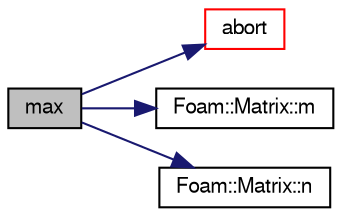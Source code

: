 digraph "max"
{
  bgcolor="transparent";
  edge [fontname="FreeSans",fontsize="10",labelfontname="FreeSans",labelfontsize="10"];
  node [fontname="FreeSans",fontsize="10",shape=record];
  rankdir="LR";
  Node110408 [label="max",height=0.2,width=0.4,color="black", fillcolor="grey75", style="filled", fontcolor="black"];
  Node110408 -> Node110409 [color="midnightblue",fontsize="10",style="solid",fontname="FreeSans"];
  Node110409 [label="abort",height=0.2,width=0.4,color="red",URL="$a21124.html#a447107a607d03e417307c203fa5fb44b"];
  Node110408 -> Node110452 [color="midnightblue",fontsize="10",style="solid",fontname="FreeSans"];
  Node110452 [label="Foam::Matrix::m",height=0.2,width=0.4,color="black",URL="$a26774.html#a910305ebc963132f09b276357a5a6da0",tooltip="Return the number of columns. "];
  Node110408 -> Node110453 [color="midnightblue",fontsize="10",style="solid",fontname="FreeSans"];
  Node110453 [label="Foam::Matrix::n",height=0.2,width=0.4,color="black",URL="$a26774.html#a8a840ce72ef06572aff1f3e950889757",tooltip="Return the number of rows. "];
}
